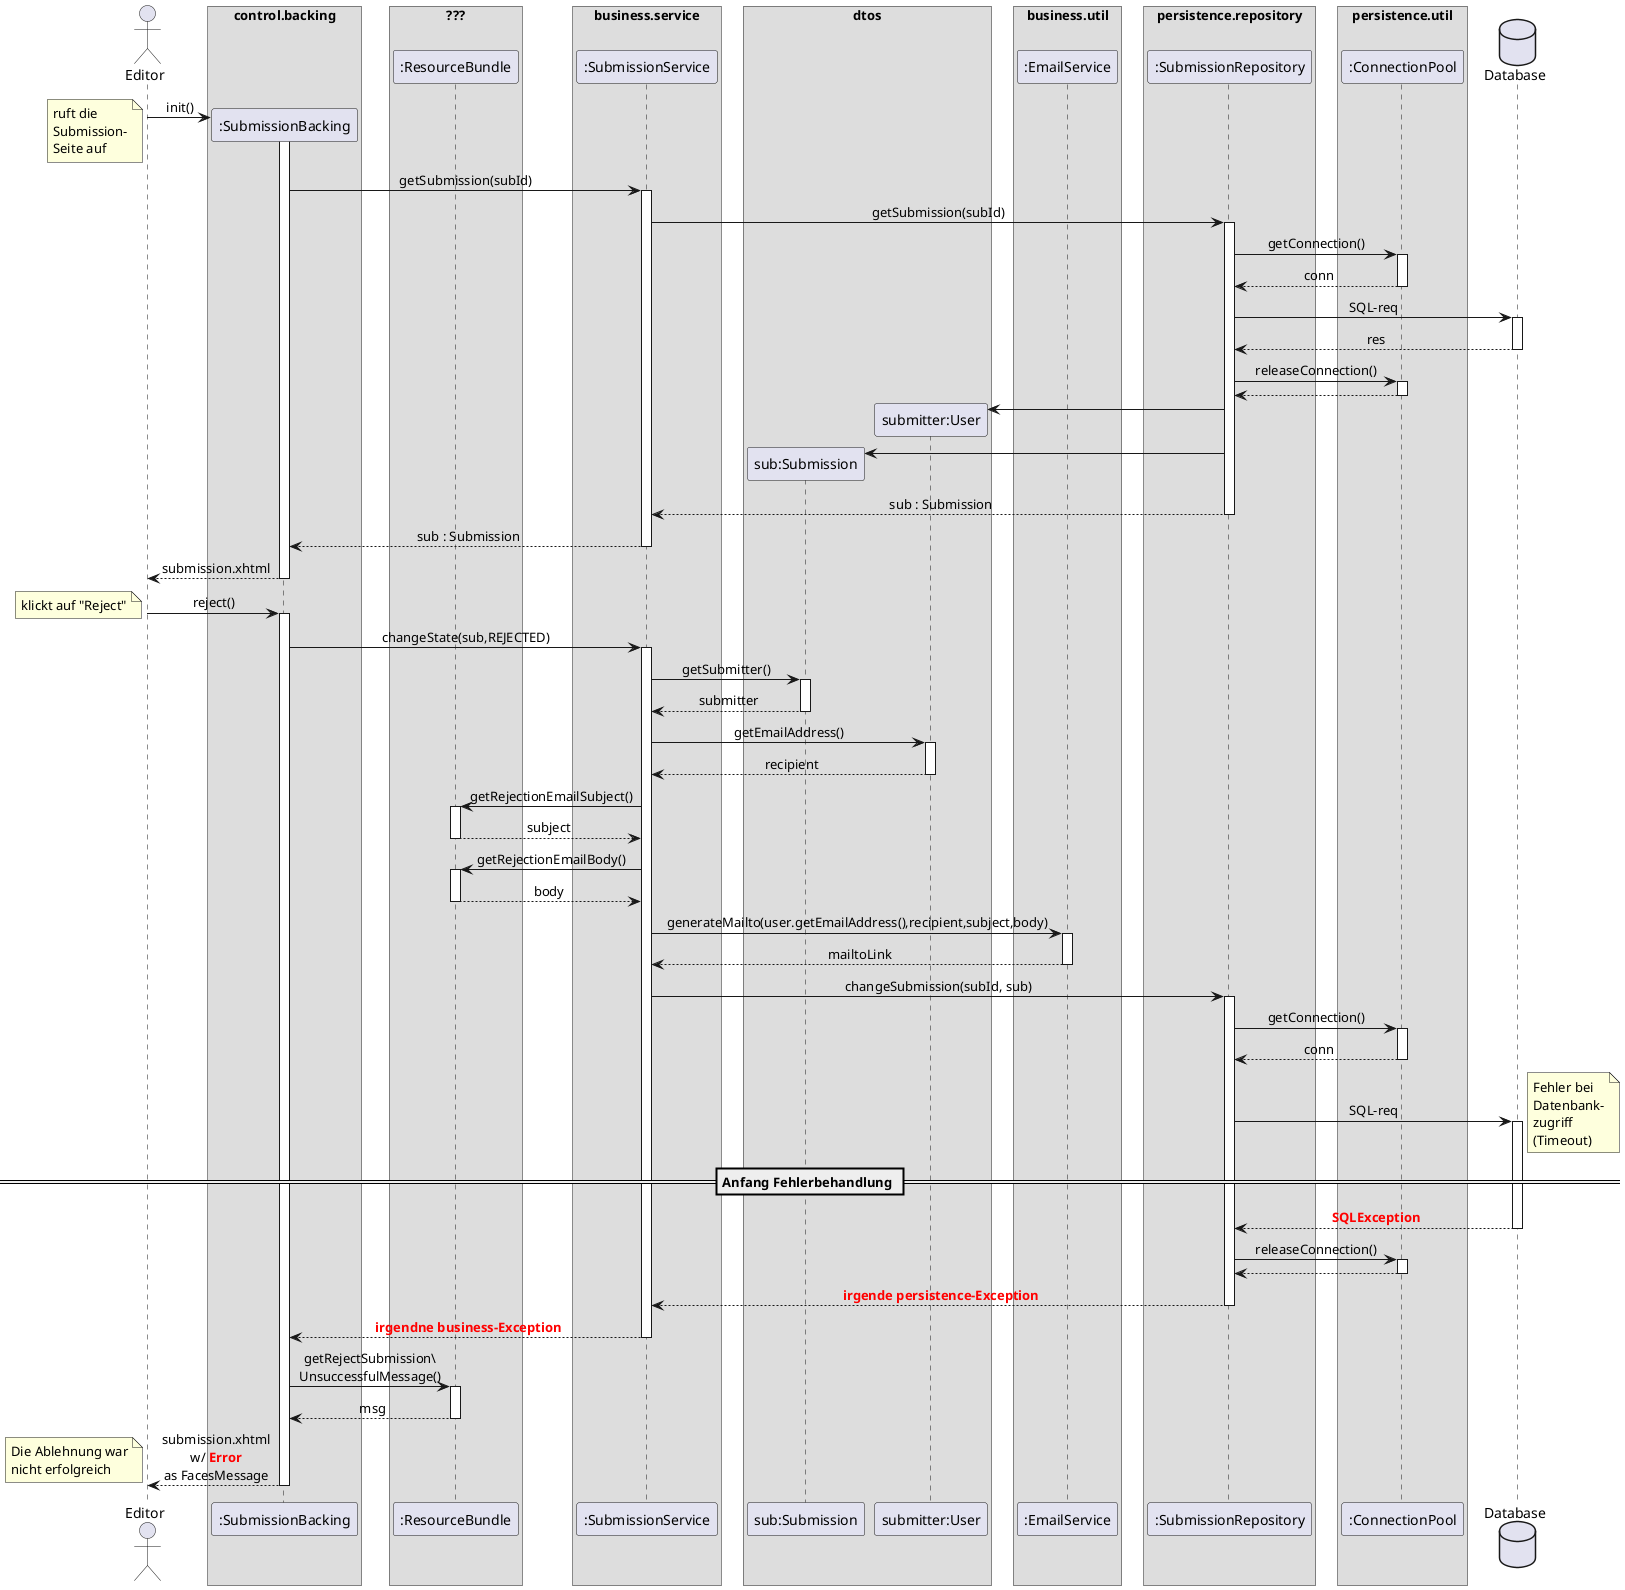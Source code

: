 @startuml
'https://plantuml.com/sequence-diagram

'!theme aws-orange
skinparam sequenceMessageAlign center
skinparam BoxPadding 10
'autonumber
'autoactivate on

actor Editor as editor
box "control.backing"
    participant ":SubmissionBacking" as subBacking
end box
box "???"
    participant ":ResourceBundle" as rscBundle
end box
box "business.service"
    participant ":SubmissionService" as subService
end box
box "dtos"
    participant "sub:Submission" as sub
    participant "submitter:User" as submitter
end box
box "business.util"
participant ":EmailService" as emailService
end box
box persistence.repository
    participant ":SubmissionRepository" as subRepo
end box
box persistence.util
    participant ":ConnectionPool" as connPool
end box
database "Database" as db

editor -> subBacking ** : init()
note left
    ruft die
    Submission-
    Seite auf
end note
activate subBacking
        subBacking -> subService : getSubmission(subId)
        activate subService
            subService -> subRepo : getSubmission(subId)
            activate subRepo
                subRepo -> connPool : getConnection()
                activate connPool
                return conn
                subRepo -> db : SQL-req
                activate db
                return res
                subRepo -> connPool : releaseConnection()
                    activate connPool
                    return
                create submitter
                subRepo -> submitter
                create sub
                subRepo -> sub
            return sub : Submission
        return sub : Submission
return submission.xhtml

editor -> subBacking : reject()
note left
    klickt auf "Reject"
end note
activate subBacking
    subBacking -> subService : changeState(sub,REJECTED)
    activate subService
        subService -> sub : getSubmitter()
        activate sub
        return submitter
'        subService -> sub : getAuthors()
'        activate sub
'        return addrs
        subService -> submitter : getEmailAddress()
        activate submitter
        return recipient
        subService -> rscBundle : getRejectionEmailSubject()
        activate rscBundle
        return subject
        subService -> rscBundle : getRejectionEmailBody()
        activate rscBundle
        return body

        subService -> emailService : generateMailto(user.getEmailAddress(),recipient,subject,body)
        activate emailService
        return mailtoLink

        subService -> subRepo : changeSubmission(subId, sub)
        activate subRepo
            subRepo -> connPool : getConnection()
            activate connPool
            return conn
            subRepo -> db : SQL-req
            activate db
            note right
                Fehler bei
                Datenbank-
                zugriff
                (Timeout)
            end note
== Anfang Fehlerbehandlung ==
            return <font color=red><b>SQLException
            subRepo -> connPool : releaseConnection()
            activate connPool
            return
        return <font color=red><b>irgende persistence-Exception
    return <font color=red><b>irgendne business-Exception

    subBacking -> rscBundle : getRejectSubmission\\\nUnsuccessfulMessage()
    activate rscBundle
    return msg

return submission.xhtml\nw/ <font color=red><b>Error</b></font>\nas FacesMessage
note left
Die Ablehnung war
nicht erfolgreich
end note


@enduml